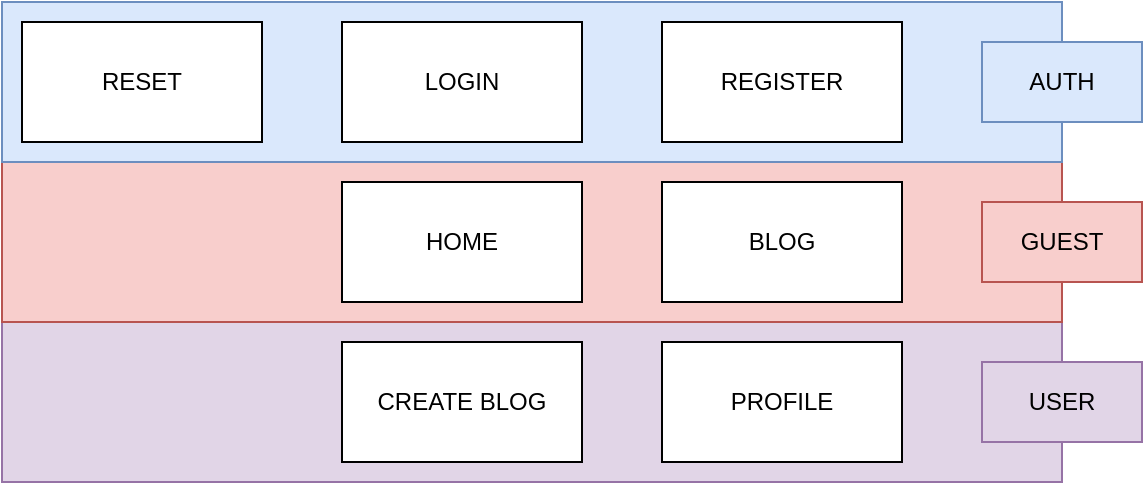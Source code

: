 <mxfile version="21.6.1" type="github" pages="2">
  <diagram name="PAGES" id="cVreragcgw1TeTY5wZ4H">
    <mxGraphModel dx="1434" dy="828" grid="1" gridSize="10" guides="1" tooltips="1" connect="1" arrows="1" fold="1" page="1" pageScale="1" pageWidth="827" pageHeight="1169" math="0" shadow="0">
      <root>
        <mxCell id="0" />
        <mxCell id="1" parent="0" />
        <mxCell id="pIom6V2wOrRX0TnmIg_r-8" value="" style="rounded=0;whiteSpace=wrap;html=1;fillColor=#e1d5e7;strokeColor=#9673a6;" vertex="1" parent="1">
          <mxGeometry x="30" y="190" width="530" height="80" as="geometry" />
        </mxCell>
        <mxCell id="pIom6V2wOrRX0TnmIg_r-9" value="" style="rounded=0;whiteSpace=wrap;html=1;fillColor=#f8cecc;strokeColor=#b85450;" vertex="1" parent="1">
          <mxGeometry x="30" y="110" width="530" height="80" as="geometry" />
        </mxCell>
        <mxCell id="pIom6V2wOrRX0TnmIg_r-10" value="" style="rounded=0;whiteSpace=wrap;html=1;fillColor=#dae8fc;strokeColor=#6c8ebf;" vertex="1" parent="1">
          <mxGeometry x="30" y="30" width="530" height="80" as="geometry" />
        </mxCell>
        <mxCell id="pIom6V2wOrRX0TnmIg_r-1" value="LOGIN" style="rounded=0;whiteSpace=wrap;html=1;" vertex="1" parent="1">
          <mxGeometry x="200" y="40" width="120" height="60" as="geometry" />
        </mxCell>
        <mxCell id="pIom6V2wOrRX0TnmIg_r-2" value="REGISTER" style="rounded=0;whiteSpace=wrap;html=1;" vertex="1" parent="1">
          <mxGeometry x="360" y="40" width="120" height="60" as="geometry" />
        </mxCell>
        <mxCell id="pIom6V2wOrRX0TnmIg_r-3" value="RESET" style="rounded=0;whiteSpace=wrap;html=1;" vertex="1" parent="1">
          <mxGeometry x="40" y="40" width="120" height="60" as="geometry" />
        </mxCell>
        <mxCell id="pIom6V2wOrRX0TnmIg_r-4" value="HOME" style="rounded=0;whiteSpace=wrap;html=1;" vertex="1" parent="1">
          <mxGeometry x="200" y="120" width="120" height="60" as="geometry" />
        </mxCell>
        <mxCell id="pIom6V2wOrRX0TnmIg_r-5" value="BLOG" style="rounded=0;whiteSpace=wrap;html=1;" vertex="1" parent="1">
          <mxGeometry x="360" y="120" width="120" height="60" as="geometry" />
        </mxCell>
        <mxCell id="pIom6V2wOrRX0TnmIg_r-6" value="CREATE BLOG" style="rounded=0;whiteSpace=wrap;html=1;" vertex="1" parent="1">
          <mxGeometry x="200" y="200" width="120" height="60" as="geometry" />
        </mxCell>
        <mxCell id="pIom6V2wOrRX0TnmIg_r-7" value="PROFILE" style="rounded=0;whiteSpace=wrap;html=1;" vertex="1" parent="1">
          <mxGeometry x="360" y="200" width="120" height="60" as="geometry" />
        </mxCell>
        <mxCell id="pIom6V2wOrRX0TnmIg_r-11" value="AUTH" style="rounded=0;whiteSpace=wrap;html=1;fillColor=#dae8fc;strokeColor=#6c8ebf;" vertex="1" parent="1">
          <mxGeometry x="520" y="50" width="80" height="40" as="geometry" />
        </mxCell>
        <mxCell id="pIom6V2wOrRX0TnmIg_r-12" value="GUEST" style="rounded=0;whiteSpace=wrap;html=1;fillColor=#f8cecc;strokeColor=#b85450;" vertex="1" parent="1">
          <mxGeometry x="520" y="130" width="80" height="40" as="geometry" />
        </mxCell>
        <mxCell id="pIom6V2wOrRX0TnmIg_r-13" value="USER" style="rounded=0;whiteSpace=wrap;html=1;fillColor=#e1d5e7;strokeColor=#9673a6;" vertex="1" parent="1">
          <mxGeometry x="520" y="210" width="80" height="40" as="geometry" />
        </mxCell>
      </root>
    </mxGraphModel>
  </diagram>
  <diagram id="mgjdvIChukeGZtjSjLws" name="ARCHITECTURE">
    <mxGraphModel dx="1434" dy="828" grid="1" gridSize="10" guides="1" tooltips="1" connect="1" arrows="1" fold="1" page="1" pageScale="1" pageWidth="827" pageHeight="1169" math="0" shadow="0">
      <root>
        <mxCell id="0" />
        <mxCell id="1" parent="0" />
        <mxCell id="wozLFPffHOt9oGcNUdiu-2" value="CLIENT" style="rounded=0;whiteSpace=wrap;html=1;" vertex="1" parent="1">
          <mxGeometry x="350" y="400" width="120" height="60" as="geometry" />
        </mxCell>
        <mxCell id="wozLFPffHOt9oGcNUdiu-3" value="SERVER" style="rounded=0;whiteSpace=wrap;html=1;" vertex="1" parent="1">
          <mxGeometry x="490" y="400" width="120" height="60" as="geometry" />
        </mxCell>
        <mxCell id="wozLFPffHOt9oGcNUdiu-4" value="DATABASE" style="rounded=0;whiteSpace=wrap;html=1;" vertex="1" parent="1">
          <mxGeometry x="630" y="400" width="120" height="60" as="geometry" />
        </mxCell>
      </root>
    </mxGraphModel>
  </diagram>
</mxfile>
